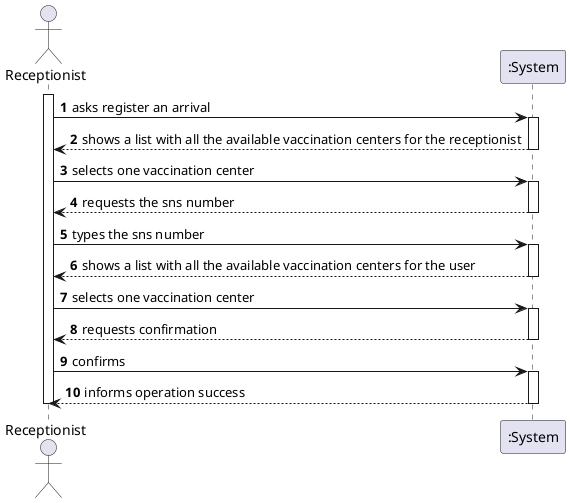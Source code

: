 @startuml
autonumber
actor "Receptionist" as R

activate R

R -> ":System" : asks register an arrival
activate ":System"
":System" --> R : shows a list with all the available vaccination centers for the receptionist
deactivate ":System"

R -> ":System" : selects one vaccination center
activate ":System"
":System" --> R : requests the sns number
deactivate ":System"

R -> ":System" : types the sns number
activate ":System"
":System" --> R : shows a list with all the available vaccination centers for the user
deactivate ":System"

R -> ":System" : selects one vaccination center
activate ":System"
":System" --> R : requests confirmation
deactivate ":System"

R -> ":System" : confirms
activate ":System"
":System" --> R : informs operation success
deactivate ":System"

deactivate R

@enduml